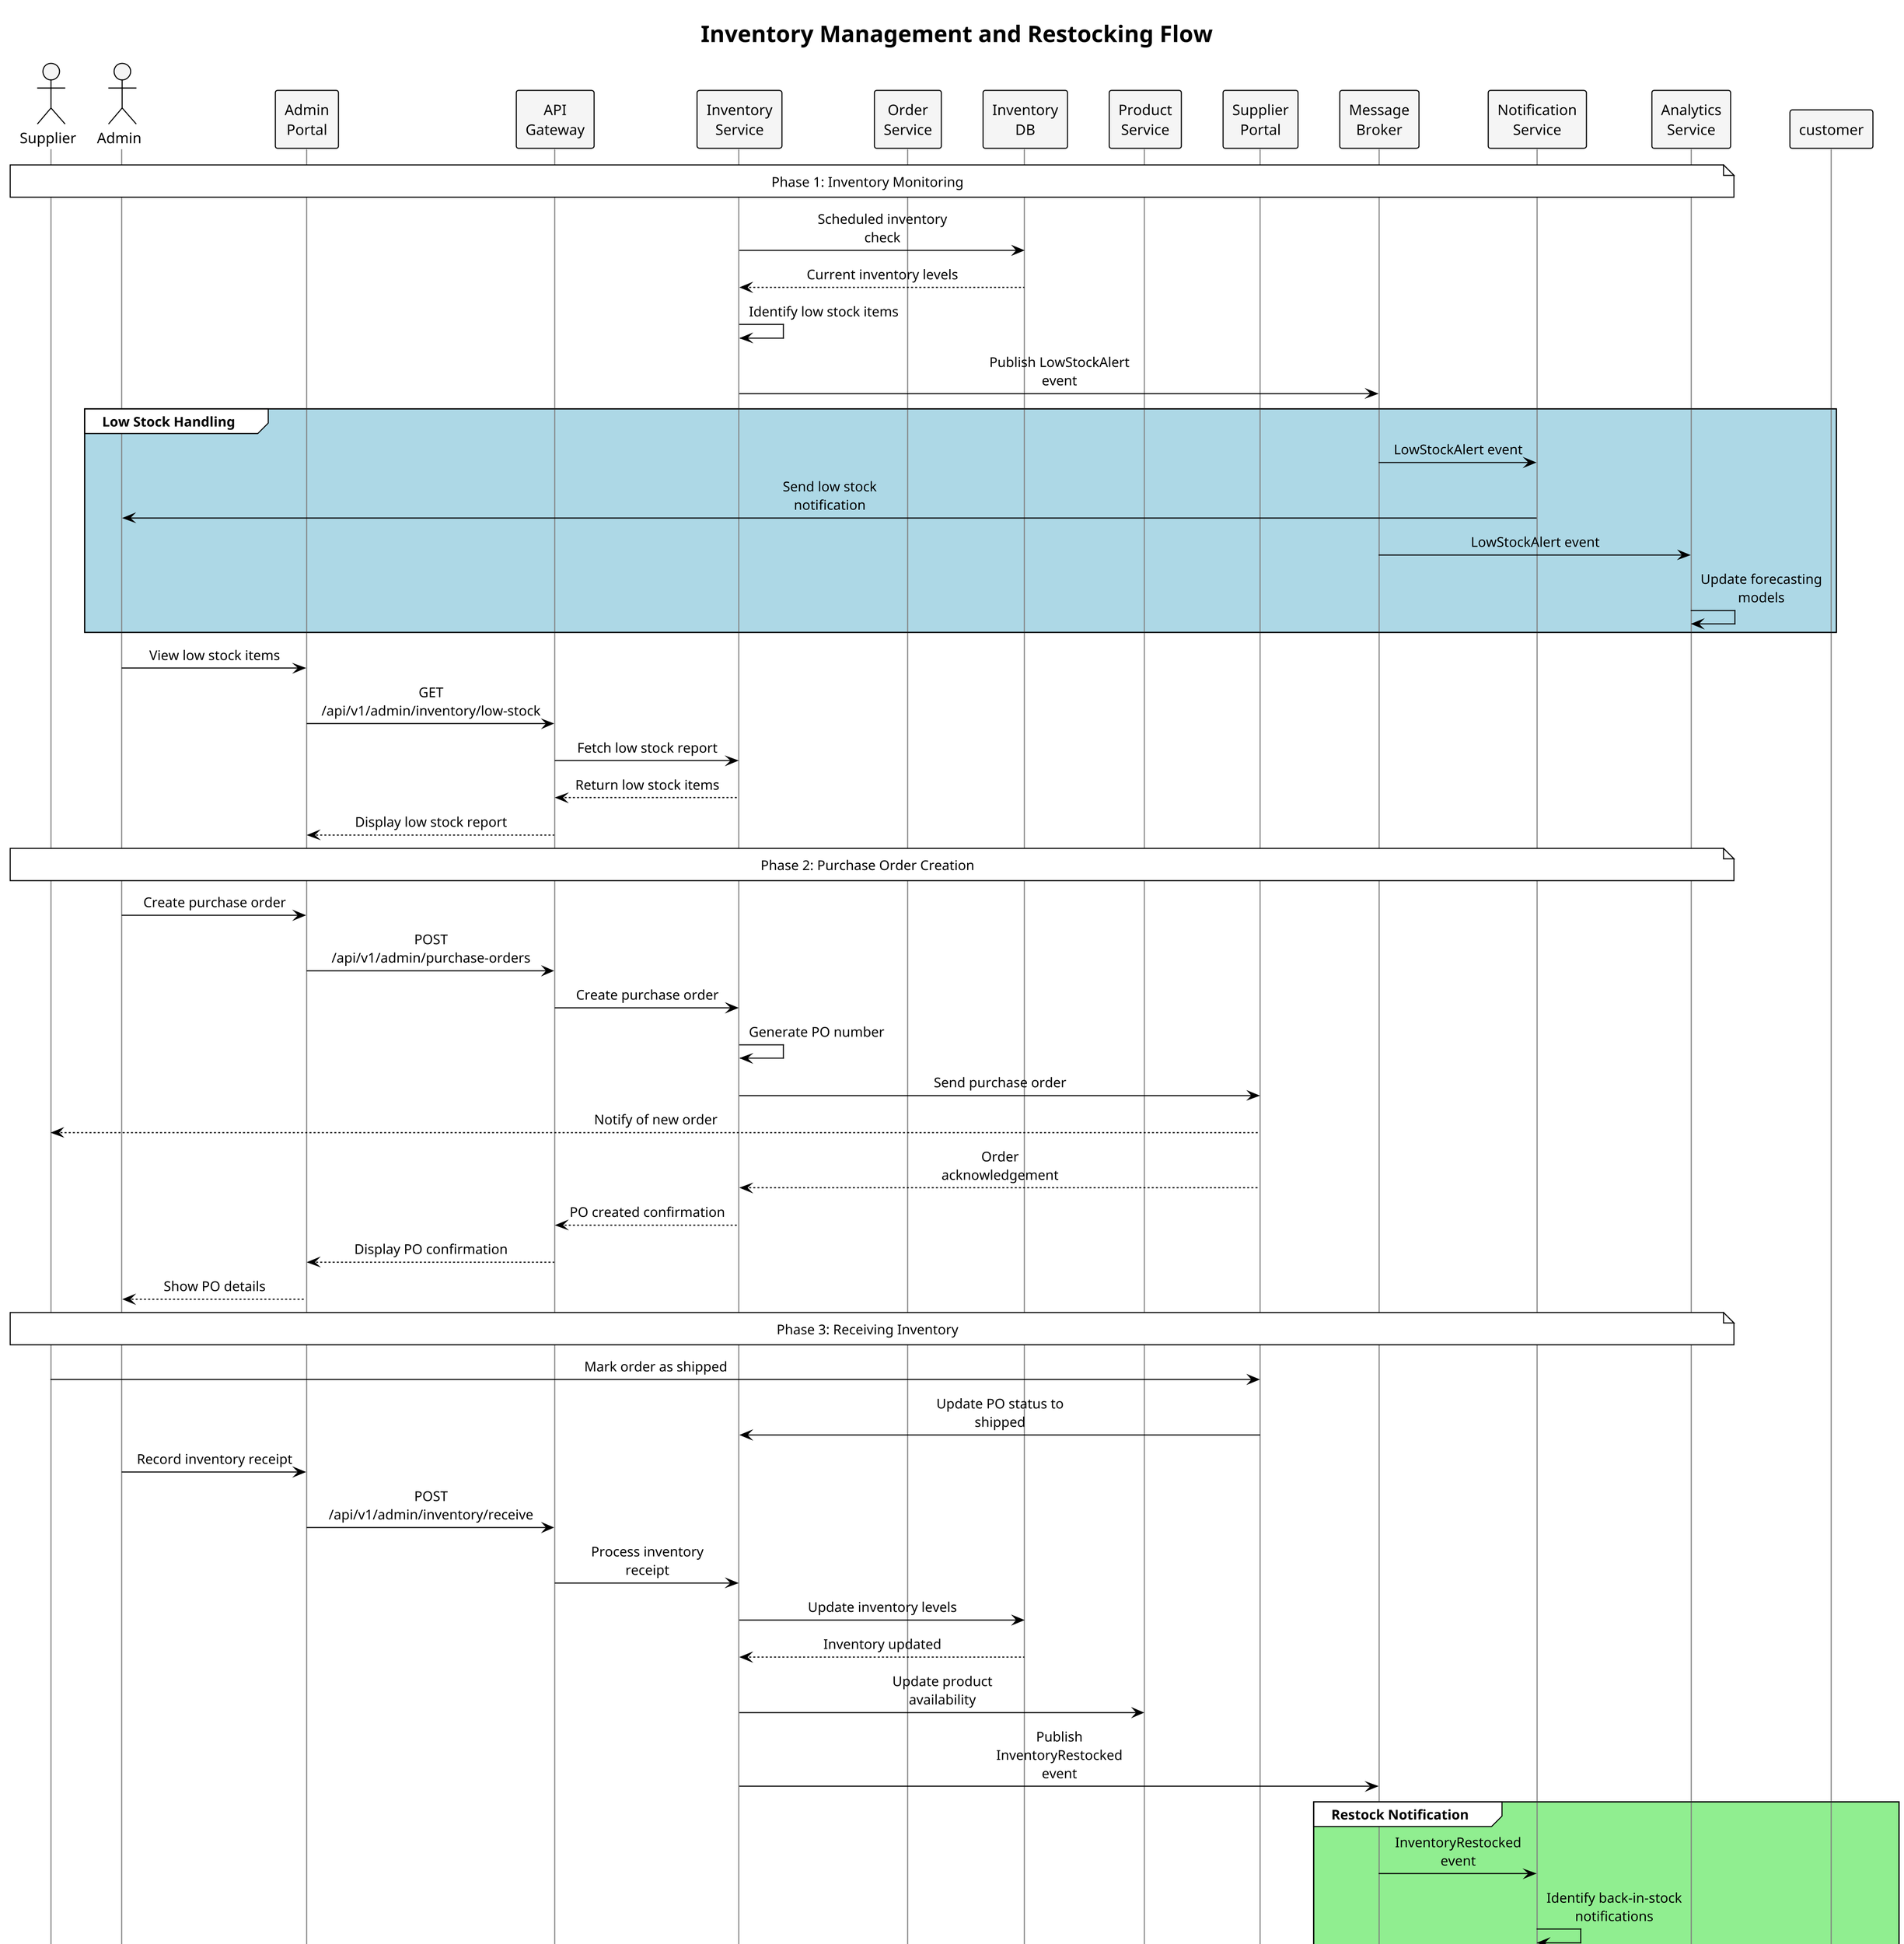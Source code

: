 @startuml
!theme plain
scale 0.7
skinparam dpi 300
skinparam maxMessageSize 150
skinparam responseMessageBelowArrow true
skinparam SequenceMessageAlignment center
skinparam SequenceGroupBodyBackgroundColor transparent
skinparam SequenceLifeLineBorderColor Grey
skinparam SequenceArrowColor Black
skinparam SequenceParticipantBackgroundColor WhiteSmoke
skinparam SequenceActorBackgroundColor WhiteSmoke
skinparam SequenceBoxBackgroundColor WhiteSmoke
skinparam SequenceBoxBorderColor #A0A0A0
skinparam ParticipantPadding 15
skinparam Padding 2
skinparam footbox false

' Inventory Management and Restocking Flow
title Inventory Management and Restocking Flow

actor "Supplier" as supplier
actor "Admin" as admin
participant "Admin\nPortal" as adminportal
participant "API\nGateway" as gateway
participant "Inventory\nService" as inventorysvc
participant "Order\nService" as ordersvc
participant "Inventory\nDB" as inventorydb
participant "Product\nService" as productsvc
participant "Supplier\nPortal" as supplierportal
participant "Message\nBroker" as broker
participant "Notification\nService" as notifysvc
participant "Analytics\nService" as analytics

' Phase 1: Inventory Monitoring
note over supplier, analytics: Phase 1: Inventory Monitoring

inventorysvc -> inventorydb: Scheduled inventory check
inventorydb --> inventorysvc: Current inventory levels
inventorysvc -> inventorysvc: Identify low stock items
inventorysvc -> broker: Publish LowStockAlert event

group #LightBlue Low Stock Handling
    broker -> notifysvc: LowStockAlert event
    notifysvc -> admin: Send low stock notification
    broker -> analytics: LowStockAlert event
    analytics -> analytics: Update forecasting models
end

admin -> adminportal: View low stock items
adminportal -> gateway: GET /api/v1/admin/inventory/low-stock
gateway -> inventorysvc: Fetch low stock report
inventorysvc --> gateway: Return low stock items
gateway --> adminportal: Display low stock report

' Phase 2: Purchase Order Creation
note over supplier, analytics: Phase 2: Purchase Order Creation

admin -> adminportal: Create purchase order
adminportal -> gateway: POST /api/v1/admin/purchase-orders
gateway -> inventorysvc: Create purchase order
inventorysvc -> inventorysvc: Generate PO number
inventorysvc -> supplierportal: Send purchase order
supplierportal --> supplier: Notify of new order
supplierportal --> inventorysvc: Order acknowledgement
inventorysvc --> gateway: PO created confirmation
gateway --> adminportal: Display PO confirmation
adminportal --> admin: Show PO details

' Phase 3: Receiving Inventory
note over supplier, analytics: Phase 3: Receiving Inventory

supplier -> supplierportal: Mark order as shipped
supplierportal -> inventorysvc: Update PO status to shipped
admin -> adminportal: Record inventory receipt 
adminportal -> gateway: POST /api/v1/admin/inventory/receive
gateway -> inventorysvc: Process inventory receipt
inventorysvc -> inventorydb: Update inventory levels
inventorydb --> inventorysvc: Inventory updated
inventorysvc -> productsvc: Update product availability
inventorysvc -> broker: Publish InventoryRestocked event

group #LightGreen Restock Notification
    broker -> notifysvc: InventoryRestocked event
    notifysvc -> notifysvc: Identify back-in-stock notifications
    notifysvc --> customer: Send back-in-stock alerts
    broker -> analytics: InventoryRestocked event
    analytics -> analytics: Update inventory metrics
end

inventorysvc --> gateway: Confirmation
gateway --> adminportal: Receipt confirmation
adminportal --> admin: Display updated inventory

@enduml
